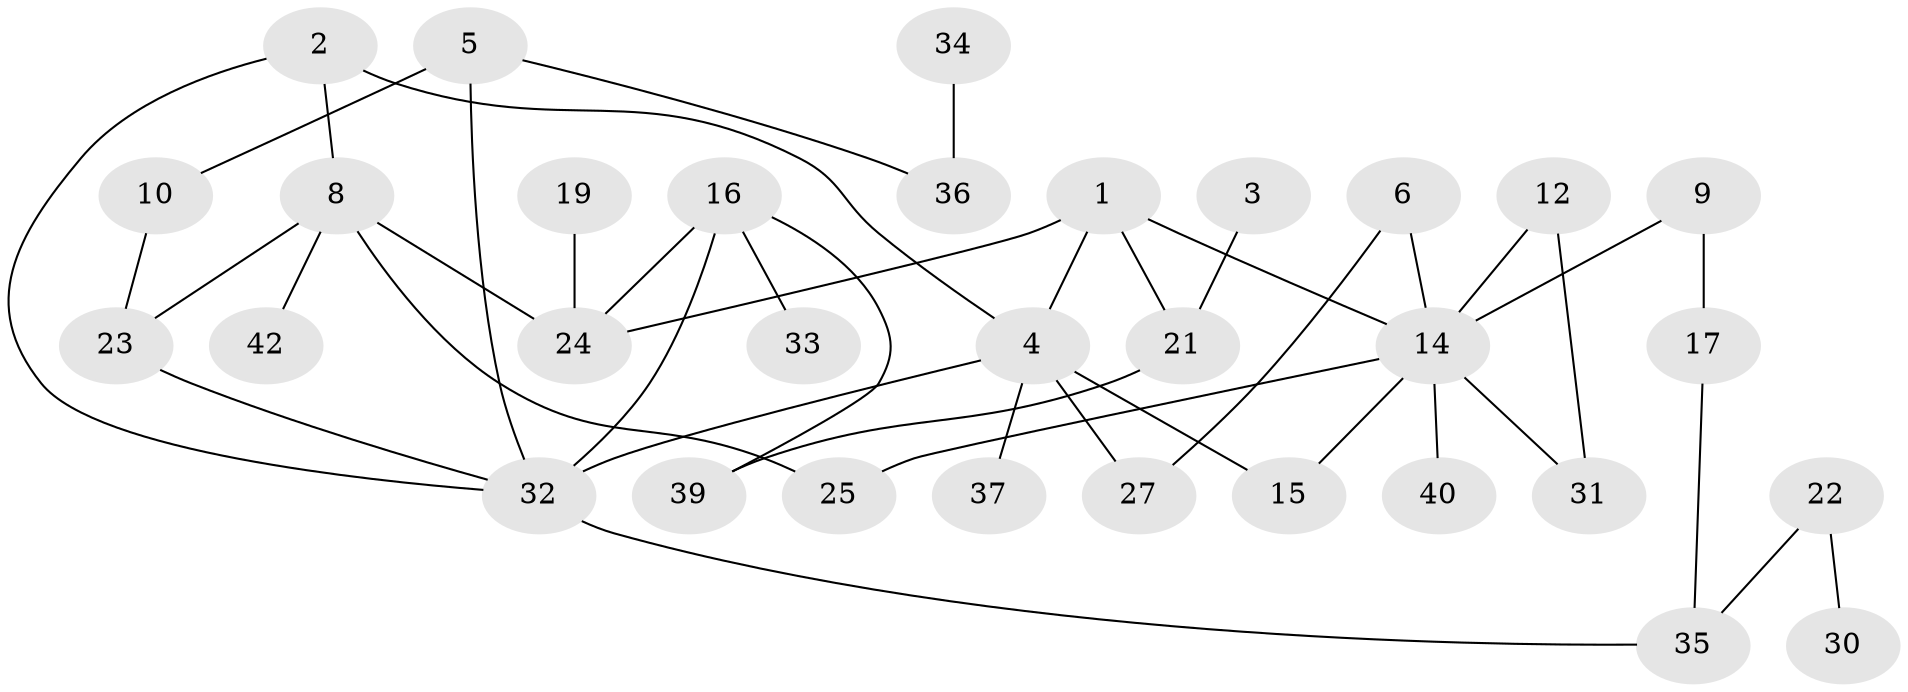 // original degree distribution, {4: 0.07317073170731707, 2: 0.24390243902439024, 1: 0.3048780487804878, 3: 0.21951219512195122, 0: 0.0975609756097561, 5: 0.06097560975609756}
// Generated by graph-tools (version 1.1) at 2025/33/03/09/25 02:33:31]
// undirected, 32 vertices, 42 edges
graph export_dot {
graph [start="1"]
  node [color=gray90,style=filled];
  1;
  2;
  3;
  4;
  5;
  6;
  8;
  9;
  10;
  12;
  14;
  15;
  16;
  17;
  19;
  21;
  22;
  23;
  24;
  25;
  27;
  30;
  31;
  32;
  33;
  34;
  35;
  36;
  37;
  39;
  40;
  42;
  1 -- 4 [weight=1.0];
  1 -- 14 [weight=1.0];
  1 -- 21 [weight=1.0];
  1 -- 24 [weight=1.0];
  2 -- 4 [weight=1.0];
  2 -- 8 [weight=1.0];
  2 -- 32 [weight=1.0];
  3 -- 21 [weight=1.0];
  4 -- 15 [weight=1.0];
  4 -- 27 [weight=1.0];
  4 -- 32 [weight=2.0];
  4 -- 37 [weight=1.0];
  5 -- 10 [weight=1.0];
  5 -- 32 [weight=1.0];
  5 -- 36 [weight=1.0];
  6 -- 14 [weight=1.0];
  6 -- 27 [weight=1.0];
  8 -- 23 [weight=1.0];
  8 -- 24 [weight=2.0];
  8 -- 25 [weight=1.0];
  8 -- 42 [weight=1.0];
  9 -- 14 [weight=1.0];
  9 -- 17 [weight=1.0];
  10 -- 23 [weight=1.0];
  12 -- 14 [weight=1.0];
  12 -- 31 [weight=1.0];
  14 -- 15 [weight=1.0];
  14 -- 25 [weight=1.0];
  14 -- 31 [weight=1.0];
  14 -- 40 [weight=1.0];
  16 -- 24 [weight=1.0];
  16 -- 32 [weight=1.0];
  16 -- 33 [weight=1.0];
  16 -- 39 [weight=1.0];
  17 -- 35 [weight=1.0];
  19 -- 24 [weight=1.0];
  21 -- 39 [weight=1.0];
  22 -- 30 [weight=1.0];
  22 -- 35 [weight=1.0];
  23 -- 32 [weight=1.0];
  32 -- 35 [weight=1.0];
  34 -- 36 [weight=1.0];
}
